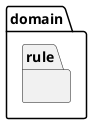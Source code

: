 @startuml
'https://plantuml.com/sequence-diagram

skinparam defaultFontName Cica

package domain.rule {

}

@enduml
